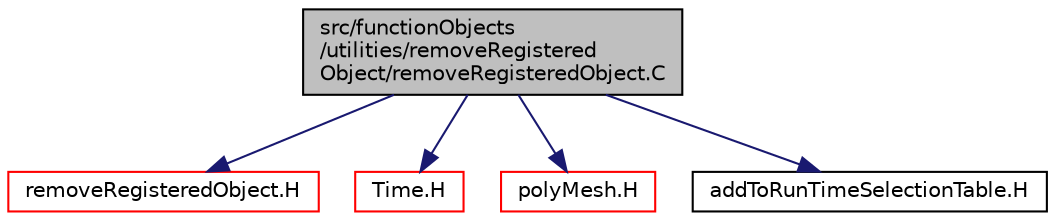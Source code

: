 digraph "src/functionObjects/utilities/removeRegisteredObject/removeRegisteredObject.C"
{
  bgcolor="transparent";
  edge [fontname="Helvetica",fontsize="10",labelfontname="Helvetica",labelfontsize="10"];
  node [fontname="Helvetica",fontsize="10",shape=record];
  Node0 [label="src/functionObjects\l/utilities/removeRegistered\lObject/removeRegisteredObject.C",height=0.2,width=0.4,color="black", fillcolor="grey75", style="filled", fontcolor="black"];
  Node0 -> Node1 [color="midnightblue",fontsize="10",style="solid",fontname="Helvetica"];
  Node1 [label="removeRegisteredObject.H",height=0.2,width=0.4,color="red",URL="$a04955.html"];
  Node0 -> Node77 [color="midnightblue",fontsize="10",style="solid",fontname="Helvetica"];
  Node77 [label="Time.H",height=0.2,width=0.4,color="red",URL="$a10025.html"];
  Node0 -> Node176 [color="midnightblue",fontsize="10",style="solid",fontname="Helvetica"];
  Node176 [label="polyMesh.H",height=0.2,width=0.4,color="red",URL="$a12398.html"];
  Node0 -> Node275 [color="midnightblue",fontsize="10",style="solid",fontname="Helvetica"];
  Node275 [label="addToRunTimeSelectionTable.H",height=0.2,width=0.4,color="black",URL="$a09989.html",tooltip="Macros for easy insertion into run-time selection tables. "];
}

